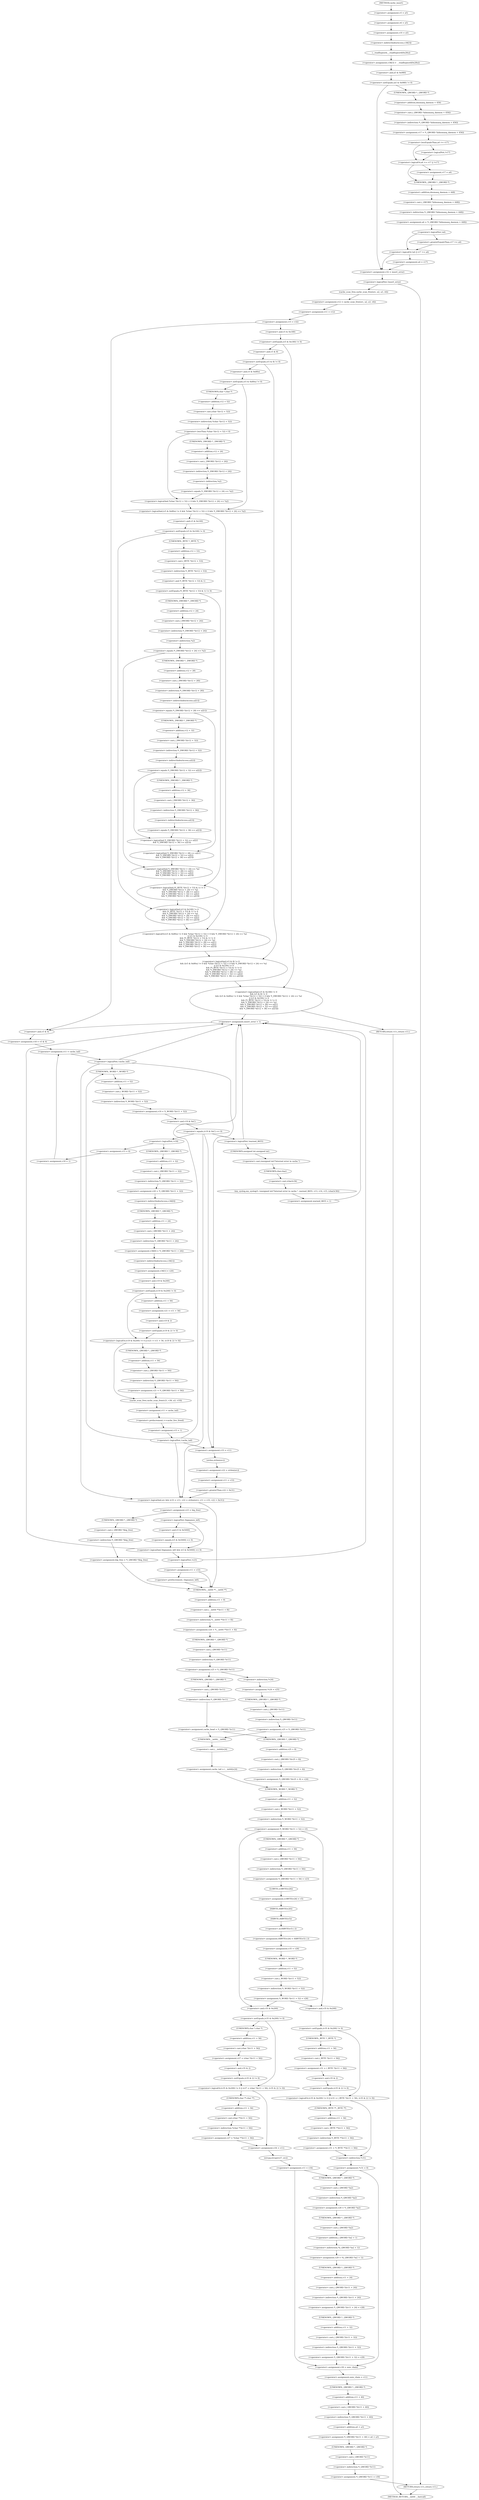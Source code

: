 digraph cache_insert {  
"1000162" [label = "(<operator>.assignment,v5 = a5)" ]
"1000165" [label = "(<operator>.assignment,v6 = a5)" ]
"1000168" [label = "(<operator>.assignment,v35 = a5)" ]
"1000171" [label = "(<operator>.assignment,v36[3] = __readfsqword(0x28u))" ]
"1000172" [label = "(<operator>.indirectIndexAccess,v36[3])" ]
"1000175" [label = "(__readfsqword,__readfsqword(0x28u))" ]
"1000178" [label = "(<operator>.notEquals,(a5 & 0x980) != 0)" ]
"1000179" [label = "(<operator>.and,a5 & 0x980)" ]
"1000184" [label = "(<operator>.assignment,v17 = *(_QWORD *)(dnsmasq_daemon + 456))" ]
"1000186" [label = "(<operator>.indirection,*(_QWORD *)(dnsmasq_daemon + 456))" ]
"1000187" [label = "(<operator>.cast,(_QWORD *)(dnsmasq_daemon + 456))" ]
"1000188" [label = "(UNKNOWN,_QWORD *,_QWORD *)" ]
"1000189" [label = "(<operator>.addition,dnsmasq_daemon + 456)" ]
"1000193" [label = "(<operator>.logicalOr,a4 <= v17 || !v17)" ]
"1000194" [label = "(<operator>.lessEqualsThan,a4 <= v17)" ]
"1000197" [label = "(<operator>.logicalNot,!v17)" ]
"1000199" [label = "(<operator>.assignment,v17 = a4)" ]
"1000202" [label = "(<operator>.assignment,a4 = *(_QWORD *)(dnsmasq_daemon + 448))" ]
"1000204" [label = "(<operator>.indirection,*(_QWORD *)(dnsmasq_daemon + 448))" ]
"1000205" [label = "(<operator>.cast,(_QWORD *)(dnsmasq_daemon + 448))" ]
"1000206" [label = "(UNKNOWN,_QWORD *,_QWORD *)" ]
"1000207" [label = "(<operator>.addition,dnsmasq_daemon + 448)" ]
"1000211" [label = "(<operator>.logicalOr,!a4 || v17 >= a4)" ]
"1000212" [label = "(<operator>.logicalNot,!a4)" ]
"1000214" [label = "(<operator>.greaterEqualsThan,v17 >= a4)" ]
"1000217" [label = "(<operator>.assignment,a4 = v17)" ]
"1000221" [label = "(<operator>.assignment,v32 = insert_error)" ]
"1000225" [label = "(<operator>.logicalNot,!insert_error)" ]
"1000228" [label = "(<operator>.assignment,v12 = cache_scan_free(src, a2, a3, v6))" ]
"1000230" [label = "(cache_scan_free,cache_scan_free(src, a2, a3, v6))" ]
"1000235" [label = "(<operator>.assignment,v11 = v12)" ]
"1000238" [label = "(<operator>.assignment,v15 = v32)" ]
"1000245" [label = "(<operator>.logicalAnd,(v5 & 0x180) != 0\n        && (v5 & 8) != 0\n        && ((v5 & 0x80u) != 0 && *(char *)(v12 + 52) < 0 && *(_DWORD *)(v12 + 24) == *a2\n         || (v5 & 0x100) != 0\n         && (*(_BYTE *)(v12 + 53) & 1) != 0\n         && *(_DWORD *)(v12 + 24) == *a2\n         && *(_DWORD *)(v12 + 28) == a2[1]\n         && *(_DWORD *)(v12 + 32) == a2[2]\n         && *(_DWORD *)(v12 + 36) == a2[3]))" ]
"1000246" [label = "(<operator>.notEquals,(v5 & 0x180) != 0)" ]
"1000247" [label = "(<operator>.and,v5 & 0x180)" ]
"1000251" [label = "(<operator>.logicalAnd,(v5 & 8) != 0\n        && ((v5 & 0x80u) != 0 && *(char *)(v12 + 52) < 0 && *(_DWORD *)(v12 + 24) == *a2\n         || (v5 & 0x100) != 0\n         && (*(_BYTE *)(v12 + 53) & 1) != 0\n         && *(_DWORD *)(v12 + 24) == *a2\n         && *(_DWORD *)(v12 + 28) == a2[1]\n         && *(_DWORD *)(v12 + 32) == a2[2]\n         && *(_DWORD *)(v12 + 36) == a2[3]))" ]
"1000252" [label = "(<operator>.notEquals,(v5 & 8) != 0)" ]
"1000253" [label = "(<operator>.and,v5 & 8)" ]
"1000257" [label = "(<operator>.logicalOr,(v5 & 0x80u) != 0 && *(char *)(v12 + 52) < 0 && *(_DWORD *)(v12 + 24) == *a2\n         || (v5 & 0x100) != 0\n         && (*(_BYTE *)(v12 + 53) & 1) != 0\n         && *(_DWORD *)(v12 + 24) == *a2\n         && *(_DWORD *)(v12 + 28) == a2[1]\n         && *(_DWORD *)(v12 + 32) == a2[2]\n         && *(_DWORD *)(v12 + 36) == a2[3])" ]
"1000258" [label = "(<operator>.logicalAnd,(v5 & 0x80u) != 0 && *(char *)(v12 + 52) < 0 && *(_DWORD *)(v12 + 24) == *a2)" ]
"1000259" [label = "(<operator>.notEquals,(v5 & 0x80u) != 0)" ]
"1000260" [label = "(<operator>.and,v5 & 0x80u)" ]
"1000264" [label = "(<operator>.logicalAnd,*(char *)(v12 + 52) < 0 && *(_DWORD *)(v12 + 24) == *a2)" ]
"1000265" [label = "(<operator>.lessThan,*(char *)(v12 + 52) < 0)" ]
"1000266" [label = "(<operator>.indirection,*(char *)(v12 + 52))" ]
"1000267" [label = "(<operator>.cast,(char *)(v12 + 52))" ]
"1000268" [label = "(UNKNOWN,char *,char *)" ]
"1000269" [label = "(<operator>.addition,v12 + 52)" ]
"1000273" [label = "(<operator>.equals,*(_DWORD *)(v12 + 24) == *a2)" ]
"1000274" [label = "(<operator>.indirection,*(_DWORD *)(v12 + 24))" ]
"1000275" [label = "(<operator>.cast,(_DWORD *)(v12 + 24))" ]
"1000276" [label = "(UNKNOWN,_DWORD *,_DWORD *)" ]
"1000277" [label = "(<operator>.addition,v12 + 24)" ]
"1000280" [label = "(<operator>.indirection,*a2)" ]
"1000282" [label = "(<operator>.logicalAnd,(v5 & 0x100) != 0\n         && (*(_BYTE *)(v12 + 53) & 1) != 0\n         && *(_DWORD *)(v12 + 24) == *a2\n         && *(_DWORD *)(v12 + 28) == a2[1]\n         && *(_DWORD *)(v12 + 32) == a2[2]\n         && *(_DWORD *)(v12 + 36) == a2[3])" ]
"1000283" [label = "(<operator>.notEquals,(v5 & 0x100) != 0)" ]
"1000284" [label = "(<operator>.and,v5 & 0x100)" ]
"1000288" [label = "(<operator>.logicalAnd,(*(_BYTE *)(v12 + 53) & 1) != 0\n         && *(_DWORD *)(v12 + 24) == *a2\n         && *(_DWORD *)(v12 + 28) == a2[1]\n         && *(_DWORD *)(v12 + 32) == a2[2]\n         && *(_DWORD *)(v12 + 36) == a2[3])" ]
"1000289" [label = "(<operator>.notEquals,(*(_BYTE *)(v12 + 53) & 1) != 0)" ]
"1000290" [label = "(<operator>.and,*(_BYTE *)(v12 + 53) & 1)" ]
"1000291" [label = "(<operator>.indirection,*(_BYTE *)(v12 + 53))" ]
"1000292" [label = "(<operator>.cast,(_BYTE *)(v12 + 53))" ]
"1000293" [label = "(UNKNOWN,_BYTE *,_BYTE *)" ]
"1000294" [label = "(<operator>.addition,v12 + 53)" ]
"1000299" [label = "(<operator>.logicalAnd,*(_DWORD *)(v12 + 24) == *a2\n         && *(_DWORD *)(v12 + 28) == a2[1]\n         && *(_DWORD *)(v12 + 32) == a2[2]\n         && *(_DWORD *)(v12 + 36) == a2[3])" ]
"1000300" [label = "(<operator>.equals,*(_DWORD *)(v12 + 24) == *a2)" ]
"1000301" [label = "(<operator>.indirection,*(_DWORD *)(v12 + 24))" ]
"1000302" [label = "(<operator>.cast,(_DWORD *)(v12 + 24))" ]
"1000303" [label = "(UNKNOWN,_DWORD *,_DWORD *)" ]
"1000304" [label = "(<operator>.addition,v12 + 24)" ]
"1000307" [label = "(<operator>.indirection,*a2)" ]
"1000309" [label = "(<operator>.logicalAnd,*(_DWORD *)(v12 + 28) == a2[1]\n         && *(_DWORD *)(v12 + 32) == a2[2]\n         && *(_DWORD *)(v12 + 36) == a2[3])" ]
"1000310" [label = "(<operator>.equals,*(_DWORD *)(v12 + 28) == a2[1])" ]
"1000311" [label = "(<operator>.indirection,*(_DWORD *)(v12 + 28))" ]
"1000312" [label = "(<operator>.cast,(_DWORD *)(v12 + 28))" ]
"1000313" [label = "(UNKNOWN,_DWORD *,_DWORD *)" ]
"1000314" [label = "(<operator>.addition,v12 + 28)" ]
"1000317" [label = "(<operator>.indirectIndexAccess,a2[1])" ]
"1000320" [label = "(<operator>.logicalAnd,*(_DWORD *)(v12 + 32) == a2[2]\n         && *(_DWORD *)(v12 + 36) == a2[3])" ]
"1000321" [label = "(<operator>.equals,*(_DWORD *)(v12 + 32) == a2[2])" ]
"1000322" [label = "(<operator>.indirection,*(_DWORD *)(v12 + 32))" ]
"1000323" [label = "(<operator>.cast,(_DWORD *)(v12 + 32))" ]
"1000324" [label = "(UNKNOWN,_DWORD *,_DWORD *)" ]
"1000325" [label = "(<operator>.addition,v12 + 32)" ]
"1000328" [label = "(<operator>.indirectIndexAccess,a2[2])" ]
"1000331" [label = "(<operator>.equals,*(_DWORD *)(v12 + 36) == a2[3])" ]
"1000332" [label = "(<operator>.indirection,*(_DWORD *)(v12 + 36))" ]
"1000333" [label = "(<operator>.cast,(_DWORD *)(v12 + 36))" ]
"1000334" [label = "(UNKNOWN,_DWORD *,_DWORD *)" ]
"1000335" [label = "(<operator>.addition,v12 + 36)" ]
"1000338" [label = "(<operator>.indirectIndexAccess,a2[3])" ]
"1000342" [label = "(RETURN,return v11;,return v11;)" ]
"1000345" [label = "(<operator>.assignment,insert_error = 1)" ]
"1000349" [label = "(<operator>.assignment,v18 = v5 & 4)" ]
"1000351" [label = "(<operator>.and,v5 & 4)" ]
"1000355" [label = "(<operator>.assignment,v11 = cache_tail)" ]
"1000359" [label = "(<operator>.logicalNot,!cache_tail)" ]
"1000365" [label = "(<operator>.assignment,v19 = *(_WORD *)(v11 + 52))" ]
"1000367" [label = "(<operator>.indirection,*(_WORD *)(v11 + 52))" ]
"1000368" [label = "(<operator>.cast,(_WORD *)(v11 + 52))" ]
"1000369" [label = "(UNKNOWN,_WORD *,_WORD *)" ]
"1000370" [label = "(<operator>.addition,v11 + 52)" ]
"1000374" [label = "(<operator>.equals,(v19 & 0xC) == 0)" ]
"1000375" [label = "(<operator>.and,v19 & 0xC)" ]
"1000384" [label = "(<operator>.logicalNot,!warned_8655)" ]
"1000387" [label = "(my_syslog,my_syslog(3, (unsigned int)\"Internal error in cache.\", warned_8655, v13, v14, v15, (char)v36))" ]
"1000389" [label = "(<operator>.cast,(unsigned int)\"Internal error in cache.\")" ]
"1000390" [label = "(UNKNOWN,unsigned int,unsigned int)" ]
"1000396" [label = "(<operator>.cast,(char)v36)" ]
"1000397" [label = "(UNKNOWN,char,char)" ]
"1000399" [label = "(<operator>.assignment,warned_8655 = 1)" ]
"1000404" [label = "(<operator>.logicalNot,!v18)" ]
"1000407" [label = "(<operator>.assignment,v15 = 0)" ]
"1000410" [label = "(<operator>.assignment,v18 = 1)" ]
"1000414" [label = "(<operator>.assignment,v20 = *(_QWORD *)(v11 + 32))" ]
"1000416" [label = "(<operator>.indirection,*(_QWORD *)(v11 + 32))" ]
"1000417" [label = "(<operator>.cast,(_QWORD *)(v11 + 32))" ]
"1000418" [label = "(UNKNOWN,_QWORD *,_QWORD *)" ]
"1000419" [label = "(<operator>.addition,v11 + 32)" ]
"1000422" [label = "(<operator>.assignment,v36[0] = *(_QWORD *)(v11 + 24))" ]
"1000423" [label = "(<operator>.indirectIndexAccess,v36[0])" ]
"1000426" [label = "(<operator>.indirection,*(_QWORD *)(v11 + 24))" ]
"1000427" [label = "(<operator>.cast,(_QWORD *)(v11 + 24))" ]
"1000428" [label = "(UNKNOWN,_QWORD *,_QWORD *)" ]
"1000429" [label = "(<operator>.addition,v11 + 24)" ]
"1000432" [label = "(<operator>.assignment,v36[1] = v20)" ]
"1000433" [label = "(<operator>.indirectIndexAccess,v36[1])" ]
"1000438" [label = "(<operator>.logicalOr,(v19 & 0x200) != 0 || (v21 = v11 + 56, (v19 & 2) != 0))" ]
"1000439" [label = "(<operator>.notEquals,(v19 & 0x200) != 0)" ]
"1000440" [label = "(<operator>.and,v19 & 0x200)" ]
"1000445" [label = "(<operator>.assignment,v21 = v11 + 56)" ]
"1000447" [label = "(<operator>.addition,v11 + 56)" ]
"1000450" [label = "(<operator>.notEquals,(v19 & 2) != 0)" ]
"1000451" [label = "(<operator>.and,v19 & 2)" ]
"1000455" [label = "(<operator>.assignment,v21 = *(_QWORD *)(v11 + 56))" ]
"1000457" [label = "(<operator>.indirection,*(_QWORD *)(v11 + 56))" ]
"1000458" [label = "(<operator>.cast,(_QWORD *)(v11 + 56))" ]
"1000459" [label = "(UNKNOWN,_QWORD *,_QWORD *)" ]
"1000460" [label = "(<operator>.addition,v11 + 56)" ]
"1000463" [label = "(cache_scan_free,cache_scan_free(v21, v36, a3, v19))" ]
"1000468" [label = "(<operator>.assignment,v11 = cache_tail)" ]
"1000471" [label = "(<operator>.preIncrement,++cache_live_freed)" ]
"1000473" [label = "(<operator>.assignment,v15 = 1)" ]
"1000477" [label = "(<operator>.logicalNot,!cache_tail)" ]
"1000481" [label = "(<operator>.logicalAnd,src && (v33 = v11, v22 = strlen(src), v11 = v33, v22 > 0x31))" ]
"1000484" [label = "(<operator>.assignment,v33 = v11)" ]
"1000488" [label = "(<operator>.assignment,v22 = strlen(src))" ]
"1000490" [label = "(strlen,strlen(src))" ]
"1000493" [label = "(<operator>.assignment,v11 = v33)" ]
"1000496" [label = "(<operator>.greaterThan,v22 > 0x31)" ]
"1000500" [label = "(<operator>.assignment,v23 = big_free)" ]
"1000506" [label = "(<operator>.assignment,big_free = *(_QWORD *)big_free)" ]
"1000508" [label = "(<operator>.indirection,*(_QWORD *)big_free)" ]
"1000509" [label = "(<operator>.cast,(_QWORD *)big_free)" ]
"1000510" [label = "(UNKNOWN,_QWORD *,_QWORD *)" ]
"1000515" [label = "(<operator>.logicalAnd,!bignames_left && (v5 & 0x5000) == 0)" ]
"1000516" [label = "(<operator>.logicalNot,!bignames_left)" ]
"1000518" [label = "(<operator>.equals,(v5 & 0x5000) == 0)" ]
"1000519" [label = "(<operator>.and,v5 & 0x5000)" ]
"1000525" [label = "(<operator>.logicalNot,!v23)" ]
"1000528" [label = "(<operator>.assignment,v11 = v33)" ]
"1000533" [label = "(<operator>.preDecrement,--bignames_left)" ]
"1000538" [label = "(<operator>.assignment,v24 = *(__int64 **)(v11 + 8))" ]
"1000540" [label = "(<operator>.indirection,*(__int64 **)(v11 + 8))" ]
"1000541" [label = "(<operator>.cast,(__int64 **)(v11 + 8))" ]
"1000542" [label = "(UNKNOWN,__int64 **,__int64 **)" ]
"1000543" [label = "(<operator>.addition,v11 + 8)" ]
"1000546" [label = "(<operator>.assignment,v25 = *(_QWORD *)v11)" ]
"1000548" [label = "(<operator>.indirection,*(_QWORD *)v11)" ]
"1000549" [label = "(<operator>.cast,(_QWORD *)v11)" ]
"1000550" [label = "(UNKNOWN,_QWORD *,_QWORD *)" ]
"1000555" [label = "(<operator>.assignment,*v24 = v25)" ]
"1000556" [label = "(<operator>.indirection,*v24)" ]
"1000559" [label = "(<operator>.assignment,v25 = *(_QWORD *)v11)" ]
"1000561" [label = "(<operator>.indirection,*(_QWORD *)v11)" ]
"1000562" [label = "(<operator>.cast,(_QWORD *)v11)" ]
"1000563" [label = "(UNKNOWN,_QWORD *,_QWORD *)" ]
"1000567" [label = "(<operator>.assignment,cache_head = *(_QWORD *)v11)" ]
"1000569" [label = "(<operator>.indirection,*(_QWORD *)v11)" ]
"1000570" [label = "(<operator>.cast,(_QWORD *)v11)" ]
"1000571" [label = "(UNKNOWN,_QWORD *,_QWORD *)" ]
"1000575" [label = "(<operator>.assignment,*(_QWORD *)(v25 + 8) = v24)" ]
"1000576" [label = "(<operator>.indirection,*(_QWORD *)(v25 + 8))" ]
"1000577" [label = "(<operator>.cast,(_QWORD *)(v25 + 8))" ]
"1000578" [label = "(UNKNOWN,_QWORD *,_QWORD *)" ]
"1000579" [label = "(<operator>.addition,v25 + 8)" ]
"1000584" [label = "(<operator>.assignment,cache_tail = (__int64)v24)" ]
"1000586" [label = "(<operator>.cast,(__int64)v24)" ]
"1000587" [label = "(UNKNOWN,__int64,__int64)" ]
"1000589" [label = "(<operator>.assignment,*(_WORD *)(v11 + 52) = v5)" ]
"1000590" [label = "(<operator>.indirection,*(_WORD *)(v11 + 52))" ]
"1000591" [label = "(<operator>.cast,(_WORD *)(v11 + 52))" ]
"1000592" [label = "(UNKNOWN,_WORD *,_WORD *)" ]
"1000593" [label = "(<operator>.addition,v11 + 52)" ]
"1000600" [label = "(<operator>.assignment,*(_QWORD *)(v11 + 56) = v23)" ]
"1000601" [label = "(<operator>.indirection,*(_QWORD *)(v11 + 56))" ]
"1000602" [label = "(<operator>.cast,(_QWORD *)(v11 + 56))" ]
"1000603" [label = "(UNKNOWN,_QWORD *,_QWORD *)" ]
"1000604" [label = "(<operator>.addition,v11 + 56)" ]
"1000608" [label = "(<operator>.assignment,LOBYTE(v26) = v5)" ]
"1000609" [label = "(LOBYTE,LOBYTE(v26))" ]
"1000612" [label = "(<operator>.assignment,HIBYTE(v26) = HIBYTE(v5) | 2)" ]
"1000613" [label = "(HIBYTE,HIBYTE(v26))" ]
"1000615" [label = "(<operator>.or,HIBYTE(v5) | 2)" ]
"1000616" [label = "(HIBYTE,HIBYTE(v5))" ]
"1000619" [label = "(<operator>.assignment,v35 = v26)" ]
"1000622" [label = "(<operator>.assignment,*(_WORD *)(v11 + 52) = v26)" ]
"1000623" [label = "(<operator>.indirection,*(_WORD *)(v11 + 52))" ]
"1000624" [label = "(<operator>.cast,(_WORD *)(v11 + 52))" ]
"1000625" [label = "(UNKNOWN,_WORD *,_WORD *)" ]
"1000626" [label = "(<operator>.addition,v11 + 52)" ]
"1000634" [label = "(<operator>.logicalOr,(v35 & 0x200) != 0 || (v27 = (char *)(v11 + 56), (v35 & 2) != 0))" ]
"1000635" [label = "(<operator>.notEquals,(v35 & 0x200) != 0)" ]
"1000636" [label = "(<operator>.and,v35 & 0x200)" ]
"1000641" [label = "(<operator>.assignment,v27 = (char *)(v11 + 56))" ]
"1000643" [label = "(<operator>.cast,(char *)(v11 + 56))" ]
"1000644" [label = "(UNKNOWN,char *,char *)" ]
"1000645" [label = "(<operator>.addition,v11 + 56)" ]
"1000648" [label = "(<operator>.notEquals,(v35 & 2) != 0)" ]
"1000649" [label = "(<operator>.and,v35 & 2)" ]
"1000653" [label = "(<operator>.assignment,v27 = *(char **)(v11 + 56))" ]
"1000655" [label = "(<operator>.indirection,*(char **)(v11 + 56))" ]
"1000656" [label = "(<operator>.cast,(char **)(v11 + 56))" ]
"1000657" [label = "(UNKNOWN,char **,char **)" ]
"1000658" [label = "(<operator>.addition,v11 + 56)" ]
"1000661" [label = "(<operator>.assignment,v34 = v11)" ]
"1000664" [label = "(strcpy,strcpy(v27, src))" ]
"1000667" [label = "(<operator>.assignment,v11 = v34)" ]
"1000673" [label = "(<operator>.logicalOr,(v35 & 0x200) != 0 || (v31 = (_BYTE *)(v11 + 56), (v35 & 2) != 0))" ]
"1000674" [label = "(<operator>.notEquals,(v35 & 0x200) != 0)" ]
"1000675" [label = "(<operator>.and,v35 & 0x200)" ]
"1000680" [label = "(<operator>.assignment,v31 = (_BYTE *)(v11 + 56))" ]
"1000682" [label = "(<operator>.cast,(_BYTE *)(v11 + 56))" ]
"1000683" [label = "(UNKNOWN,_BYTE *,_BYTE *)" ]
"1000684" [label = "(<operator>.addition,v11 + 56)" ]
"1000687" [label = "(<operator>.notEquals,(v35 & 2) != 0)" ]
"1000688" [label = "(<operator>.and,v35 & 2)" ]
"1000692" [label = "(<operator>.assignment,v31 = *(_BYTE **)(v11 + 56))" ]
"1000694" [label = "(<operator>.indirection,*(_BYTE **)(v11 + 56))" ]
"1000695" [label = "(<operator>.cast,(_BYTE **)(v11 + 56))" ]
"1000696" [label = "(UNKNOWN,_BYTE **,_BYTE **)" ]
"1000697" [label = "(<operator>.addition,v11 + 56)" ]
"1000700" [label = "(<operator>.assignment,*v31 = 0)" ]
"1000701" [label = "(<operator>.indirection,*v31)" ]
"1000707" [label = "(<operator>.assignment,v28 = *(_QWORD *)a2)" ]
"1000709" [label = "(<operator>.indirection,*(_QWORD *)a2)" ]
"1000710" [label = "(<operator>.cast,(_QWORD *)a2)" ]
"1000711" [label = "(UNKNOWN,_QWORD *,_QWORD *)" ]
"1000713" [label = "(<operator>.assignment,v29 = *((_QWORD *)a2 + 1))" ]
"1000715" [label = "(<operator>.indirection,*((_QWORD *)a2 + 1))" ]
"1000716" [label = "(<operator>.addition,(_QWORD *)a2 + 1)" ]
"1000717" [label = "(<operator>.cast,(_QWORD *)a2)" ]
"1000718" [label = "(UNKNOWN,_QWORD *,_QWORD *)" ]
"1000721" [label = "(<operator>.assignment,*(_QWORD *)(v11 + 24) = v28)" ]
"1000722" [label = "(<operator>.indirection,*(_QWORD *)(v11 + 24))" ]
"1000723" [label = "(<operator>.cast,(_QWORD *)(v11 + 24))" ]
"1000724" [label = "(UNKNOWN,_QWORD *,_QWORD *)" ]
"1000725" [label = "(<operator>.addition,v11 + 24)" ]
"1000729" [label = "(<operator>.assignment,*(_QWORD *)(v11 + 32) = v29)" ]
"1000730" [label = "(<operator>.indirection,*(_QWORD *)(v11 + 32))" ]
"1000731" [label = "(<operator>.cast,(_QWORD *)(v11 + 32))" ]
"1000732" [label = "(UNKNOWN,_QWORD *,_QWORD *)" ]
"1000733" [label = "(<operator>.addition,v11 + 32)" ]
"1000737" [label = "(<operator>.assignment,v30 = new_chain)" ]
"1000740" [label = "(<operator>.assignment,new_chain = v11)" ]
"1000743" [label = "(<operator>.assignment,*(_QWORD *)(v11 + 40) = a4 + a3)" ]
"1000744" [label = "(<operator>.indirection,*(_QWORD *)(v11 + 40))" ]
"1000745" [label = "(<operator>.cast,(_QWORD *)(v11 + 40))" ]
"1000746" [label = "(UNKNOWN,_QWORD *,_QWORD *)" ]
"1000747" [label = "(<operator>.addition,v11 + 40)" ]
"1000750" [label = "(<operator>.addition,a4 + a3)" ]
"1000753" [label = "(<operator>.assignment,*(_QWORD *)v11 = v30)" ]
"1000754" [label = "(<operator>.indirection,*(_QWORD *)v11)" ]
"1000755" [label = "(<operator>.cast,(_QWORD *)v11)" ]
"1000756" [label = "(UNKNOWN,_QWORD *,_QWORD *)" ]
"1000759" [label = "(RETURN,return v11;,return v11;)" ]
"1000128" [label = "(METHOD,cache_insert)" ]
"1000761" [label = "(METHOD_RETURN,__int64 __fastcall)" ]
  "1000162" -> "1000165" 
  "1000165" -> "1000168" 
  "1000168" -> "1000172" 
  "1000171" -> "1000179" 
  "1000172" -> "1000175" 
  "1000175" -> "1000171" 
  "1000178" -> "1000188" 
  "1000178" -> "1000221" 
  "1000179" -> "1000178" 
  "1000184" -> "1000194" 
  "1000186" -> "1000184" 
  "1000187" -> "1000186" 
  "1000188" -> "1000189" 
  "1000189" -> "1000187" 
  "1000193" -> "1000199" 
  "1000193" -> "1000206" 
  "1000194" -> "1000193" 
  "1000194" -> "1000197" 
  "1000197" -> "1000193" 
  "1000199" -> "1000206" 
  "1000202" -> "1000212" 
  "1000204" -> "1000202" 
  "1000205" -> "1000204" 
  "1000206" -> "1000207" 
  "1000207" -> "1000205" 
  "1000211" -> "1000217" 
  "1000211" -> "1000221" 
  "1000212" -> "1000211" 
  "1000212" -> "1000214" 
  "1000214" -> "1000211" 
  "1000217" -> "1000221" 
  "1000221" -> "1000225" 
  "1000225" -> "1000230" 
  "1000225" -> "1000759" 
  "1000228" -> "1000235" 
  "1000230" -> "1000228" 
  "1000235" -> "1000238" 
  "1000238" -> "1000247" 
  "1000238" -> "1000351" 
  "1000245" -> "1000342" 
  "1000245" -> "1000345" 
  "1000246" -> "1000245" 
  "1000246" -> "1000253" 
  "1000247" -> "1000246" 
  "1000251" -> "1000245" 
  "1000252" -> "1000251" 
  "1000252" -> "1000260" 
  "1000253" -> "1000252" 
  "1000257" -> "1000251" 
  "1000258" -> "1000257" 
  "1000258" -> "1000284" 
  "1000259" -> "1000268" 
  "1000259" -> "1000258" 
  "1000260" -> "1000259" 
  "1000264" -> "1000258" 
  "1000265" -> "1000276" 
  "1000265" -> "1000264" 
  "1000266" -> "1000265" 
  "1000267" -> "1000266" 
  "1000268" -> "1000269" 
  "1000269" -> "1000267" 
  "1000273" -> "1000264" 
  "1000274" -> "1000280" 
  "1000275" -> "1000274" 
  "1000276" -> "1000277" 
  "1000277" -> "1000275" 
  "1000280" -> "1000273" 
  "1000282" -> "1000257" 
  "1000283" -> "1000293" 
  "1000283" -> "1000282" 
  "1000284" -> "1000283" 
  "1000288" -> "1000282" 
  "1000289" -> "1000303" 
  "1000289" -> "1000288" 
  "1000290" -> "1000289" 
  "1000291" -> "1000290" 
  "1000292" -> "1000291" 
  "1000293" -> "1000294" 
  "1000294" -> "1000292" 
  "1000299" -> "1000288" 
  "1000300" -> "1000313" 
  "1000300" -> "1000299" 
  "1000301" -> "1000307" 
  "1000302" -> "1000301" 
  "1000303" -> "1000304" 
  "1000304" -> "1000302" 
  "1000307" -> "1000300" 
  "1000309" -> "1000299" 
  "1000310" -> "1000324" 
  "1000310" -> "1000309" 
  "1000311" -> "1000317" 
  "1000312" -> "1000311" 
  "1000313" -> "1000314" 
  "1000314" -> "1000312" 
  "1000317" -> "1000310" 
  "1000320" -> "1000309" 
  "1000321" -> "1000334" 
  "1000321" -> "1000320" 
  "1000322" -> "1000328" 
  "1000323" -> "1000322" 
  "1000324" -> "1000325" 
  "1000325" -> "1000323" 
  "1000328" -> "1000321" 
  "1000331" -> "1000320" 
  "1000332" -> "1000338" 
  "1000333" -> "1000332" 
  "1000334" -> "1000335" 
  "1000335" -> "1000333" 
  "1000338" -> "1000331" 
  "1000342" -> "1000761" 
  "1000345" -> "1000351" 
  "1000349" -> "1000355" 
  "1000351" -> "1000349" 
  "1000355" -> "1000359" 
  "1000359" -> "1000345" 
  "1000359" -> "1000369" 
  "1000359" -> "1000481" 
  "1000359" -> "1000484" 
  "1000365" -> "1000375" 
  "1000367" -> "1000365" 
  "1000368" -> "1000367" 
  "1000369" -> "1000370" 
  "1000370" -> "1000368" 
  "1000374" -> "1000481" 
  "1000374" -> "1000484" 
  "1000374" -> "1000384" 
  "1000374" -> "1000404" 
  "1000375" -> "1000374" 
  "1000384" -> "1000390" 
  "1000384" -> "1000345" 
  "1000387" -> "1000399" 
  "1000389" -> "1000397" 
  "1000390" -> "1000389" 
  "1000396" -> "1000387" 
  "1000397" -> "1000396" 
  "1000399" -> "1000345" 
  "1000404" -> "1000407" 
  "1000404" -> "1000418" 
  "1000407" -> "1000410" 
  "1000410" -> "1000355" 
  "1000414" -> "1000423" 
  "1000416" -> "1000414" 
  "1000417" -> "1000416" 
  "1000418" -> "1000419" 
  "1000419" -> "1000417" 
  "1000422" -> "1000433" 
  "1000423" -> "1000428" 
  "1000426" -> "1000422" 
  "1000427" -> "1000426" 
  "1000428" -> "1000429" 
  "1000429" -> "1000427" 
  "1000432" -> "1000440" 
  "1000433" -> "1000432" 
  "1000438" -> "1000459" 
  "1000438" -> "1000463" 
  "1000439" -> "1000438" 
  "1000439" -> "1000447" 
  "1000440" -> "1000439" 
  "1000445" -> "1000451" 
  "1000447" -> "1000445" 
  "1000450" -> "1000438" 
  "1000451" -> "1000450" 
  "1000455" -> "1000463" 
  "1000457" -> "1000455" 
  "1000458" -> "1000457" 
  "1000459" -> "1000460" 
  "1000460" -> "1000458" 
  "1000463" -> "1000468" 
  "1000468" -> "1000471" 
  "1000471" -> "1000473" 
  "1000473" -> "1000477" 
  "1000477" -> "1000369" 
  "1000477" -> "1000481" 
  "1000477" -> "1000484" 
  "1000477" -> "1000345" 
  "1000481" -> "1000500" 
  "1000481" -> "1000542" 
  "1000484" -> "1000490" 
  "1000488" -> "1000493" 
  "1000490" -> "1000488" 
  "1000493" -> "1000496" 
  "1000496" -> "1000481" 
  "1000500" -> "1000510" 
  "1000500" -> "1000516" 
  "1000506" -> "1000542" 
  "1000508" -> "1000506" 
  "1000509" -> "1000508" 
  "1000510" -> "1000509" 
  "1000515" -> "1000345" 
  "1000515" -> "1000525" 
  "1000516" -> "1000515" 
  "1000516" -> "1000519" 
  "1000518" -> "1000515" 
  "1000519" -> "1000518" 
  "1000525" -> "1000345" 
  "1000525" -> "1000528" 
  "1000528" -> "1000533" 
  "1000528" -> "1000542" 
  "1000533" -> "1000542" 
  "1000538" -> "1000550" 
  "1000540" -> "1000538" 
  "1000541" -> "1000540" 
  "1000542" -> "1000543" 
  "1000543" -> "1000541" 
  "1000546" -> "1000556" 
  "1000546" -> "1000571" 
  "1000548" -> "1000546" 
  "1000549" -> "1000548" 
  "1000550" -> "1000549" 
  "1000555" -> "1000563" 
  "1000556" -> "1000555" 
  "1000559" -> "1000578" 
  "1000559" -> "1000587" 
  "1000561" -> "1000559" 
  "1000562" -> "1000561" 
  "1000563" -> "1000562" 
  "1000567" -> "1000578" 
  "1000567" -> "1000587" 
  "1000569" -> "1000567" 
  "1000570" -> "1000569" 
  "1000571" -> "1000570" 
  "1000575" -> "1000592" 
  "1000576" -> "1000575" 
  "1000577" -> "1000576" 
  "1000578" -> "1000579" 
  "1000579" -> "1000577" 
  "1000584" -> "1000592" 
  "1000586" -> "1000584" 
  "1000587" -> "1000586" 
  "1000589" -> "1000603" 
  "1000589" -> "1000636" 
  "1000589" -> "1000675" 
  "1000590" -> "1000589" 
  "1000591" -> "1000590" 
  "1000592" -> "1000593" 
  "1000593" -> "1000591" 
  "1000600" -> "1000609" 
  "1000601" -> "1000600" 
  "1000602" -> "1000601" 
  "1000603" -> "1000604" 
  "1000604" -> "1000602" 
  "1000608" -> "1000613" 
  "1000609" -> "1000608" 
  "1000612" -> "1000619" 
  "1000613" -> "1000616" 
  "1000615" -> "1000612" 
  "1000616" -> "1000615" 
  "1000619" -> "1000625" 
  "1000622" -> "1000636" 
  "1000622" -> "1000675" 
  "1000623" -> "1000622" 
  "1000624" -> "1000623" 
  "1000625" -> "1000626" 
  "1000626" -> "1000624" 
  "1000634" -> "1000657" 
  "1000634" -> "1000661" 
  "1000635" -> "1000634" 
  "1000635" -> "1000644" 
  "1000636" -> "1000635" 
  "1000641" -> "1000649" 
  "1000643" -> "1000641" 
  "1000644" -> "1000645" 
  "1000645" -> "1000643" 
  "1000648" -> "1000634" 
  "1000649" -> "1000648" 
  "1000653" -> "1000661" 
  "1000655" -> "1000653" 
  "1000656" -> "1000655" 
  "1000657" -> "1000658" 
  "1000658" -> "1000656" 
  "1000661" -> "1000664" 
  "1000664" -> "1000667" 
  "1000667" -> "1000711" 
  "1000667" -> "1000737" 
  "1000673" -> "1000696" 
  "1000673" -> "1000701" 
  "1000674" -> "1000673" 
  "1000674" -> "1000683" 
  "1000675" -> "1000674" 
  "1000680" -> "1000688" 
  "1000682" -> "1000680" 
  "1000683" -> "1000684" 
  "1000684" -> "1000682" 
  "1000687" -> "1000673" 
  "1000688" -> "1000687" 
  "1000692" -> "1000701" 
  "1000694" -> "1000692" 
  "1000695" -> "1000694" 
  "1000696" -> "1000697" 
  "1000697" -> "1000695" 
  "1000700" -> "1000711" 
  "1000700" -> "1000737" 
  "1000701" -> "1000700" 
  "1000707" -> "1000718" 
  "1000709" -> "1000707" 
  "1000710" -> "1000709" 
  "1000711" -> "1000710" 
  "1000713" -> "1000724" 
  "1000715" -> "1000713" 
  "1000716" -> "1000715" 
  "1000717" -> "1000716" 
  "1000718" -> "1000717" 
  "1000721" -> "1000732" 
  "1000722" -> "1000721" 
  "1000723" -> "1000722" 
  "1000724" -> "1000725" 
  "1000725" -> "1000723" 
  "1000729" -> "1000737" 
  "1000730" -> "1000729" 
  "1000731" -> "1000730" 
  "1000732" -> "1000733" 
  "1000733" -> "1000731" 
  "1000737" -> "1000740" 
  "1000740" -> "1000746" 
  "1000743" -> "1000756" 
  "1000744" -> "1000750" 
  "1000745" -> "1000744" 
  "1000746" -> "1000747" 
  "1000747" -> "1000745" 
  "1000750" -> "1000743" 
  "1000753" -> "1000759" 
  "1000754" -> "1000753" 
  "1000755" -> "1000754" 
  "1000756" -> "1000755" 
  "1000759" -> "1000761" 
  "1000128" -> "1000162" 
}
